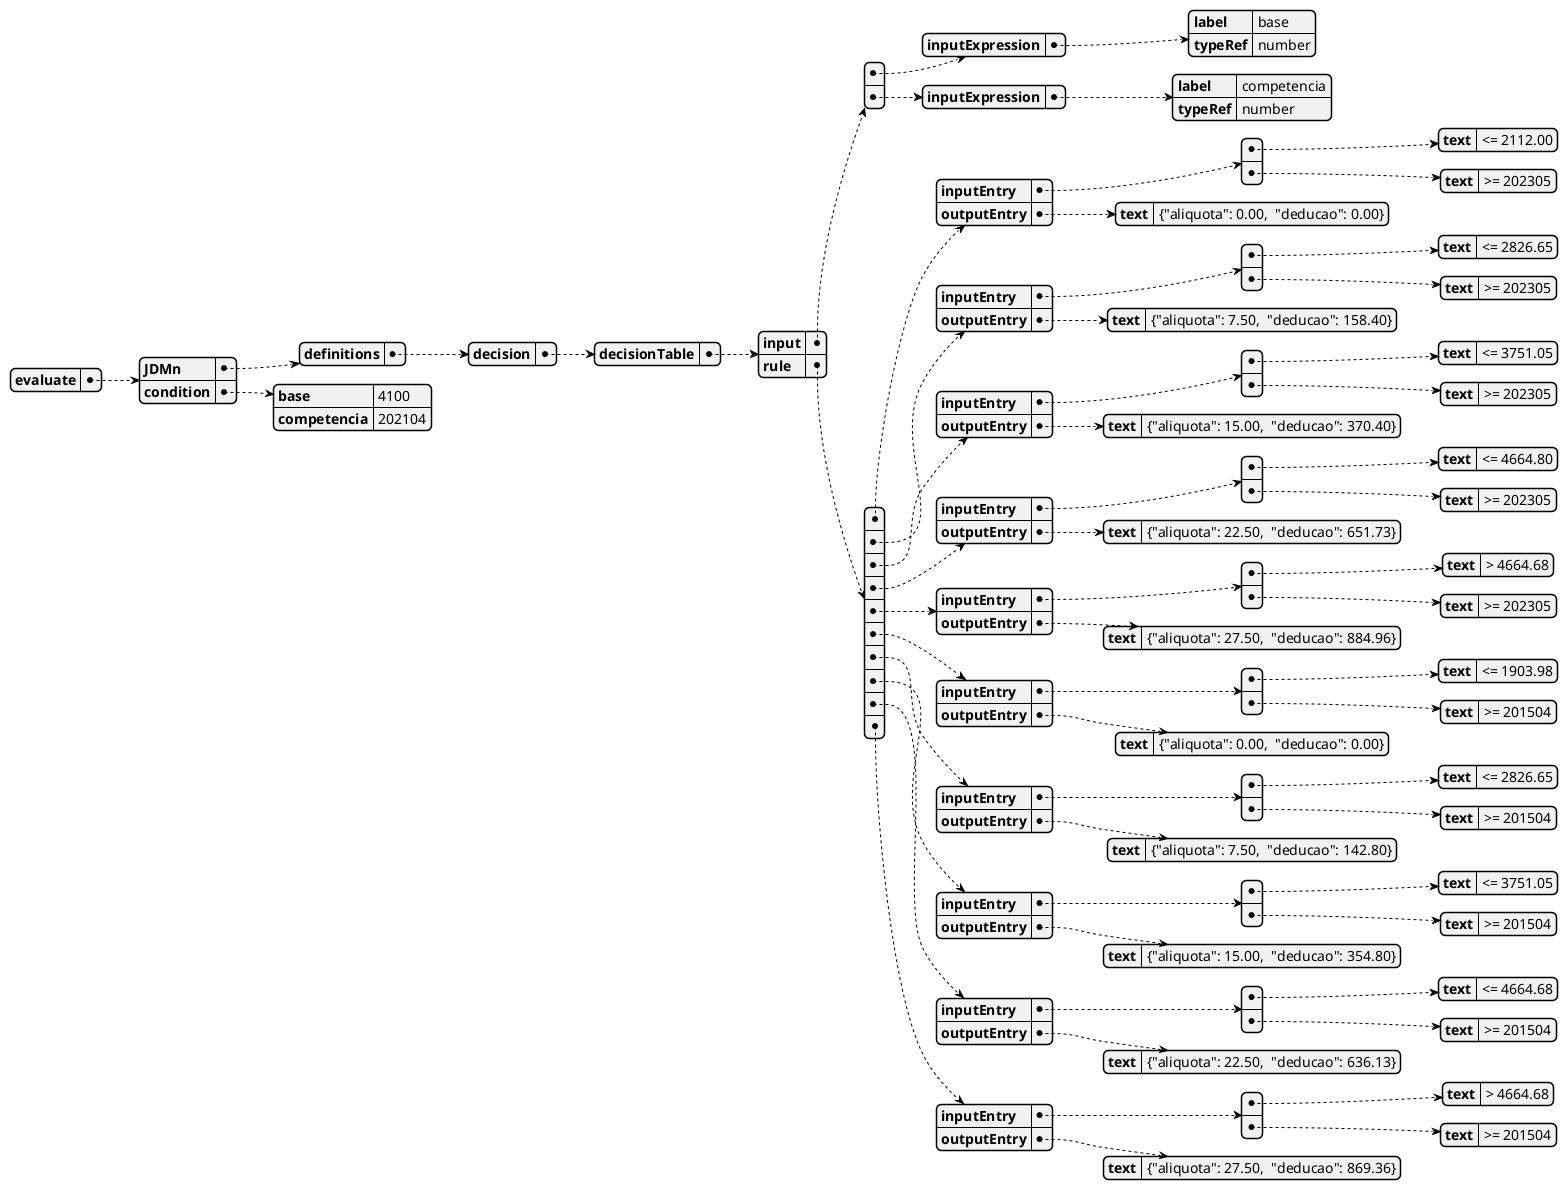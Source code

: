 @startjson
{
    "evaluate": {
        "JDMn": {
            "definitions": {
                "decision": {
                    "decisionTable": {
                        "input": [
                            {
                                "inputExpression": {
                                    "label": "base",
                                    "typeRef": "number"
                                }
                            },
                            {
                                "inputExpression": {
                                    "label": "competencia",
                                    "typeRef": "number"
                                }
                            }
                        ],
                        "rule": [
                            {
                                "inputEntry": [
                                    {
                                        "text": "<= 2112.00"
                                    },
                                    {
                                        "text": ">= 202305"
                                    }
                                ],
                                "outputEntry": {
                                    "text": "{\"aliquota\": 0.00,  \"deducao\": 0.00}"
                                }
                            },
                            {
                                "inputEntry": [
                                    {
                                        "text": "<= 2826.65"
                                    },
                                    {
                                        "text": ">= 202305"
                                    }
                                ],
                                "outputEntry": {
                                    "text": "{\"aliquota\": 7.50,  \"deducao\": 158.40}"
                                }
                            },
                            {
                                "inputEntry": [
                                    {
                                        "text": "<= 3751.05"
                                    },
                                    {
                                        "text": ">= 202305"
                                    }
                                ],
                                "outputEntry": {
                                    "text": "{\"aliquota\": 15.00,  \"deducao\": 370.40}"
                                }
                            },
                            {
                                "inputEntry": [
                                    {
                                        "text": "<= 4664.80"
                                    },
                                    {
                                        "text": ">= 202305"
                                    }
                                ],
                                "outputEntry": {
                                    "text": "{\"aliquota\": 22.50,  \"deducao\": 651.73}"
                                }
                            },
                            {
                                "inputEntry": [
                                    {
                                        "text": "> 4664.68"
                                    },
                                    {
                                        "text": ">= 202305"
                                    }
                                ],
                                "outputEntry": {
                                    "text": "{\"aliquota\": 27.50,  \"deducao\": 884.96}"
                                }
                            },
                            {
                                "inputEntry": [
                                    {
                                        "text": "<= 1903.98"
                                    },
                                    {
                                        "text": ">= 201504"
                                    }
                                ],
                                "outputEntry": {
                                    "text": "{\"aliquota\": 0.00,  \"deducao\": 0.00}"
                                }
                            },
                            {
                                "inputEntry": [
                                    {
                                        "text": "<= 2826.65"
                                    },
                                    {
                                        "text": ">= 201504"
                                    }
                                ],
                                "outputEntry": {
                                    "text": "{\"aliquota\": 7.50,  \"deducao\": 142.80}"
                                }
                            },
                            {
                                "inputEntry": [
                                    {
                                        "text": "<= 3751.05"
                                    },
                                    {
                                        "text": ">= 201504"
                                    }
                                ],
                                "outputEntry": {
                                    "text": "{\"aliquota\": 15.00,  \"deducao\": 354.80}"
                                }
                            },
                            {
                                "inputEntry": [
                                    {
                                        "text": "<= 4664.68"
                                    },
                                    {
                                        "text": ">= 201504"
                                    }
                                ],
                                "outputEntry": {
                                    "text": "{\"aliquota\": 22.50,  \"deducao\": 636.13}"
                                }
                            },
                            {
                                "inputEntry": [
                                    {
                                        "text": "> 4664.68"
                                    },
                                    {
                                        "text": ">= 201504"
                                    }
                                ],
                                "outputEntry": {
                                    "text": "{\"aliquota\": 27.50,  \"deducao\": 869.36}"
                                }
                            }
                        ]
                    }
                }
            }
        },
        "condition": {
            "base": 4100,
            "competencia": 202104
        }
    }
}
@endjson